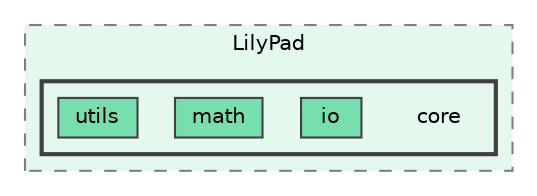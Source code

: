 digraph "LilyPadEngine/src/LilyPad/core"
{
 // LATEX_PDF_SIZE
  bgcolor="transparent";
  edge [fontname=Helvetica,fontsize=10,labelfontname=Helvetica,labelfontsize=10];
  node [fontname=Helvetica,fontsize=10,shape=box,height=0.2,width=0.4];
  compound=true
  subgraph clusterdir_ba530f060a686c81d7df5307861b7647 {
    graph [ bgcolor="#e4f8ee", pencolor="grey50", label="LilyPad", fontname=Helvetica,fontsize=10 style="filled,dashed", URL="dir_ba530f060a686c81d7df5307861b7647.html",tooltip=""]
  subgraph clusterdir_1fe1bb1b9d9d08779302d71a17436fdd {
    graph [ bgcolor="#e4f8ee", pencolor="grey25", label="", fontname=Helvetica,fontsize=10 style="filled,bold", URL="dir_1fe1bb1b9d9d08779302d71a17436fdd.html",tooltip=""]
    dir_1fe1bb1b9d9d08779302d71a17436fdd [shape=plaintext, label="core"];
  dir_4fea9f06a422cb78352270ea2efb669b [label="io", fillcolor="#79dead", color="grey25", style="filled", URL="dir_4fea9f06a422cb78352270ea2efb669b.html",tooltip=""];
  dir_2f1f2c6dcce97b62f9637b9b8ceb1fd6 [label="math", fillcolor="#79dead", color="grey25", style="filled", URL="dir_2f1f2c6dcce97b62f9637b9b8ceb1fd6.html",tooltip=""];
  dir_f20093ca57962d4a9290691b84c41003 [label="utils", fillcolor="#79dead", color="grey25", style="filled", URL="dir_f20093ca57962d4a9290691b84c41003.html",tooltip=""];
  }
  }
}
